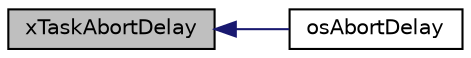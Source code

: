 digraph "xTaskAbortDelay"
{
  edge [fontname="Helvetica",fontsize="10",labelfontname="Helvetica",labelfontsize="10"];
  node [fontname="Helvetica",fontsize="10",shape=record];
  rankdir="LR";
  Node116 [label="xTaskAbortDelay",height=0.2,width=0.4,color="black", fillcolor="grey75", style="filled", fontcolor="black"];
  Node116 -> Node117 [dir="back",color="midnightblue",fontsize="10",style="solid",fontname="Helvetica"];
  Node117 [label="osAbortDelay",height=0.2,width=0.4,color="black", fillcolor="white", style="filled",URL="$cmsis__os_8h.html#a0c9e0cca7aca466bb8887fb56e4b4cc8",tooltip="Abort the delay for a specific thread. "];
}
